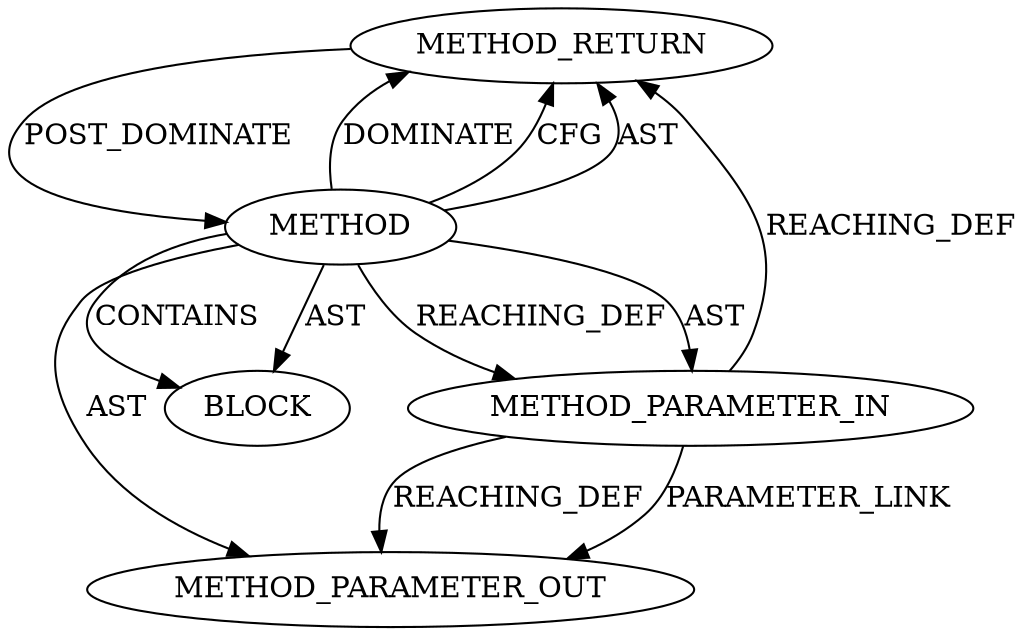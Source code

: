 digraph {
  12507 [label=METHOD_RETURN ORDER=2 CODE="RET" TYPE_FULL_NAME="ANY" EVALUATION_STRATEGY="BY_VALUE"]
  13491 [label=METHOD_PARAMETER_OUT ORDER=1 CODE="p1" IS_VARIADIC=false TYPE_FULL_NAME="ANY" EVALUATION_STRATEGY="BY_VALUE" INDEX=1 NAME="p1"]
  12506 [label=BLOCK ORDER=1 ARGUMENT_INDEX=1 CODE="<empty>" TYPE_FULL_NAME="ANY"]
  12504 [label=METHOD AST_PARENT_TYPE="NAMESPACE_BLOCK" AST_PARENT_FULL_NAME="<global>" ORDER=0 CODE="<empty>" FULL_NAME="crypto_aead_decrypt" IS_EXTERNAL=true FILENAME="<empty>" SIGNATURE="" NAME="crypto_aead_decrypt"]
  12505 [label=METHOD_PARAMETER_IN ORDER=1 CODE="p1" IS_VARIADIC=false TYPE_FULL_NAME="ANY" EVALUATION_STRATEGY="BY_VALUE" INDEX=1 NAME="p1"]
  12507 -> 12504 [label=POST_DOMINATE ]
  12504 -> 12505 [label=REACHING_DEF VARIABLE=""]
  12505 -> 13491 [label=REACHING_DEF VARIABLE="p1"]
  12504 -> 12507 [label=DOMINATE ]
  12505 -> 12507 [label=REACHING_DEF VARIABLE="p1"]
  12504 -> 12507 [label=CFG ]
  12504 -> 12506 [label=CONTAINS ]
  12504 -> 12505 [label=AST ]
  12505 -> 13491 [label=PARAMETER_LINK ]
  12504 -> 13491 [label=AST ]
  12504 -> 12507 [label=AST ]
  12504 -> 12506 [label=AST ]
}
